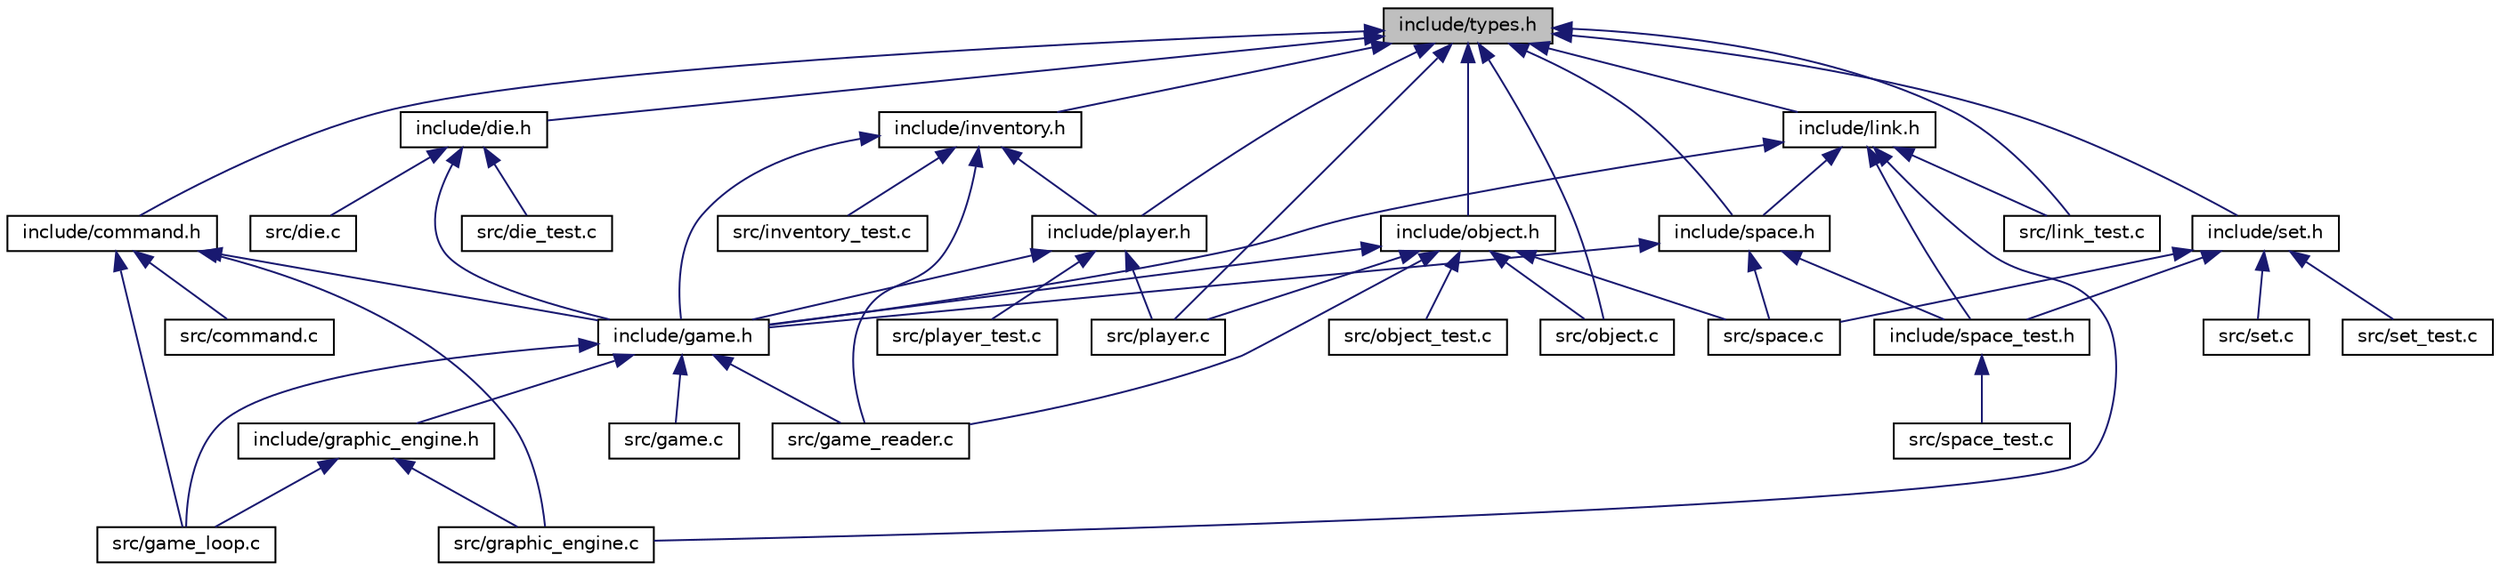 digraph "include/types.h"
{
 // LATEX_PDF_SIZE
  edge [fontname="Helvetica",fontsize="10",labelfontname="Helvetica",labelfontsize="10"];
  node [fontname="Helvetica",fontsize="10",shape=record];
  Node1 [label="include/types.h",height=0.2,width=0.4,color="black", fillcolor="grey75", style="filled", fontcolor="black",tooltip="Definde tipos comunes."];
  Node1 -> Node2 [dir="back",color="midnightblue",fontsize="10",style="solid"];
  Node2 [label="include/command.h",height=0.2,width=0.4,color="black", fillcolor="white", style="filled",URL="$command_8h.html",tooltip="Implementa el intérprete de comandos."];
  Node2 -> Node3 [dir="back",color="midnightblue",fontsize="10",style="solid"];
  Node3 [label="include/game.h",height=0.2,width=0.4,color="black", fillcolor="white", style="filled",URL="$game_8h.html",tooltip="Archivo cabecera de game.c contiene la estructura de datos game en la que se almacenan algunas caract..."];
  Node3 -> Node4 [dir="back",color="midnightblue",fontsize="10",style="solid"];
  Node4 [label="include/graphic_engine.h",height=0.2,width=0.4,color="black", fillcolor="white", style="filled",URL="$graphic__engine_8h.html",tooltip="Define un motor gráfico textual."];
  Node4 -> Node5 [dir="back",color="midnightblue",fontsize="10",style="solid"];
  Node5 [label="src/game_loop.c",height=0.2,width=0.4,color="black", fillcolor="white", style="filled",URL="$game__loop_8c.html",tooltip="Define el ciclo del juego."];
  Node4 -> Node6 [dir="back",color="midnightblue",fontsize="10",style="solid"];
  Node6 [label="src/graphic_engine.c",height=0.2,width=0.4,color="black", fillcolor="white", style="filled",URL="$graphic__engine_8c.html",tooltip="Define un motor gráfico textual."];
  Node3 -> Node7 [dir="back",color="midnightblue",fontsize="10",style="solid"];
  Node7 [label="src/game.c",height=0.2,width=0.4,color="black", fillcolor="white", style="filled",URL="$game_8c.html",tooltip="Implementa la interfaz del juego y todas las devoluciones de llamada asociadas para cada comando."];
  Node3 -> Node5 [dir="back",color="midnightblue",fontsize="10",style="solid"];
  Node3 -> Node8 [dir="back",color="midnightblue",fontsize="10",style="solid"];
  Node8 [label="src/game_reader.c",height=0.2,width=0.4,color="black", fillcolor="white", style="filled",URL="$game__reader_8c.html",tooltip="Implementa el inicio de juego y obtiene los valores iniciales de data.dat."];
  Node2 -> Node9 [dir="back",color="midnightblue",fontsize="10",style="solid"];
  Node9 [label="src/command.c",height=0.2,width=0.4,color="black", fillcolor="white", style="filled",URL="$command_8c.html",tooltip="Implementa el intérprete de comandos."];
  Node2 -> Node5 [dir="back",color="midnightblue",fontsize="10",style="solid"];
  Node2 -> Node6 [dir="back",color="midnightblue",fontsize="10",style="solid"];
  Node1 -> Node10 [dir="back",color="midnightblue",fontsize="10",style="solid"];
  Node10 [label="include/die.h",height=0.2,width=0.4,color="black", fillcolor="white", style="filled",URL="$die_8h.html",tooltip="Archivo cabecera del modulo die.h en el que se definen las funciones de die.c."];
  Node10 -> Node3 [dir="back",color="midnightblue",fontsize="10",style="solid"];
  Node10 -> Node11 [dir="back",color="midnightblue",fontsize="10",style="solid"];
  Node11 [label="src/die.c",height=0.2,width=0.4,color="black", fillcolor="white", style="filled",URL="$die_8c.html",tooltip="Módulo para aplicar funcionalidad al dado."];
  Node10 -> Node12 [dir="back",color="midnightblue",fontsize="10",style="solid"];
  Node12 [label="src/die_test.c",height=0.2,width=0.4,color="black", fillcolor="white", style="filled",URL="$die__test_8c.html",tooltip="It tests die module."];
  Node1 -> Node13 [dir="back",color="midnightblue",fontsize="10",style="solid"];
  Node13 [label="include/player.h",height=0.2,width=0.4,color="black", fillcolor="white", style="filled",URL="$player_8h.html",tooltip="Archivo cabecera de la función player.h, en el se define la estructura de datos Player y sus funcione..."];
  Node13 -> Node3 [dir="back",color="midnightblue",fontsize="10",style="solid"];
  Node13 -> Node14 [dir="back",color="midnightblue",fontsize="10",style="solid"];
  Node14 [label="src/player.c",height=0.2,width=0.4,color="black", fillcolor="white", style="filled",URL="$player_8c.html",tooltip="Se encarga del jugador."];
  Node13 -> Node15 [dir="back",color="midnightblue",fontsize="10",style="solid"];
  Node15 [label="src/player_test.c",height=0.2,width=0.4,color="black", fillcolor="white", style="filled",URL="$player__test_8c.html",tooltip="It tests player module."];
  Node1 -> Node16 [dir="back",color="midnightblue",fontsize="10",style="solid"];
  Node16 [label="include/inventory.h",height=0.2,width=0.4,color="black", fillcolor="white", style="filled",URL="$inventory_8h.html",tooltip="Define el inventario del jugador."];
  Node16 -> Node13 [dir="back",color="midnightblue",fontsize="10",style="solid"];
  Node16 -> Node3 [dir="back",color="midnightblue",fontsize="10",style="solid"];
  Node16 -> Node8 [dir="back",color="midnightblue",fontsize="10",style="solid"];
  Node16 -> Node17 [dir="back",color="midnightblue",fontsize="10",style="solid"];
  Node17 [label="src/inventory_test.c",height=0.2,width=0.4,color="black", fillcolor="white", style="filled",URL="$inventory__test_8c.html",tooltip="It tests inventory module."];
  Node1 -> Node18 [dir="back",color="midnightblue",fontsize="10",style="solid"];
  Node18 [label="include/object.h",height=0.2,width=0.4,color="black", fillcolor="white", style="filled",URL="$object_8h.html",tooltip="Archivo cabecera del modulo object.h, en el se define la estructura de datos Object y sus funciones."];
  Node18 -> Node3 [dir="back",color="midnightblue",fontsize="10",style="solid"];
  Node18 -> Node8 [dir="back",color="midnightblue",fontsize="10",style="solid"];
  Node18 -> Node19 [dir="back",color="midnightblue",fontsize="10",style="solid"];
  Node19 [label="src/object.c",height=0.2,width=0.4,color="black", fillcolor="white", style="filled",URL="$object_8c.html",tooltip="Implementa la estructura de datos abstractos Object, y las funciones que estan relacionadas con esta."];
  Node18 -> Node20 [dir="back",color="midnightblue",fontsize="10",style="solid"];
  Node20 [label="src/object_test.c",height=0.2,width=0.4,color="black", fillcolor="white", style="filled",URL="$object__test_8c.html",tooltip="It tests object module."];
  Node18 -> Node14 [dir="back",color="midnightblue",fontsize="10",style="solid"];
  Node18 -> Node21 [dir="back",color="midnightblue",fontsize="10",style="solid"];
  Node21 [label="src/space.c",height=0.2,width=0.4,color="black", fillcolor="white", style="filled",URL="$space_8c.html",tooltip="Se encarga de los espacios del juego."];
  Node1 -> Node22 [dir="back",color="midnightblue",fontsize="10",style="solid"];
  Node22 [label="include/space.h",height=0.2,width=0.4,color="black", fillcolor="white", style="filled",URL="$space_8h.html",tooltip="Define un espacio."];
  Node22 -> Node3 [dir="back",color="midnightblue",fontsize="10",style="solid"];
  Node22 -> Node23 [dir="back",color="midnightblue",fontsize="10",style="solid"];
  Node23 [label="include/space_test.h",height=0.2,width=0.4,color="black", fillcolor="white", style="filled",URL="$space__test_8h_source.html",tooltip=" "];
  Node23 -> Node24 [dir="back",color="midnightblue",fontsize="10",style="solid"];
  Node24 [label="src/space_test.c",height=0.2,width=0.4,color="black", fillcolor="white", style="filled",URL="$space__test_8c.html",tooltip="It tests space module."];
  Node22 -> Node21 [dir="back",color="midnightblue",fontsize="10",style="solid"];
  Node1 -> Node25 [dir="back",color="midnightblue",fontsize="10",style="solid"];
  Node25 [label="include/link.h",height=0.2,width=0.4,color="black", fillcolor="white", style="filled",URL="$link_8h.html",tooltip="Define los enlaces entre espacios."];
  Node25 -> Node22 [dir="back",color="midnightblue",fontsize="10",style="solid"];
  Node25 -> Node3 [dir="back",color="midnightblue",fontsize="10",style="solid"];
  Node25 -> Node23 [dir="back",color="midnightblue",fontsize="10",style="solid"];
  Node25 -> Node6 [dir="back",color="midnightblue",fontsize="10",style="solid"];
  Node25 -> Node26 [dir="back",color="midnightblue",fontsize="10",style="solid"];
  Node26 [label="src/link_test.c",height=0.2,width=0.4,color="black", fillcolor="white", style="filled",URL="$link__test_8c.html",tooltip="It tests link module."];
  Node1 -> Node27 [dir="back",color="midnightblue",fontsize="10",style="solid"];
  Node27 [label="include/set.h",height=0.2,width=0.4,color="black", fillcolor="white", style="filled",URL="$set_8h.html",tooltip="Archivo cabecera del modulo set.h, en el se define la estructura de datos Object y sus funciones."];
  Node27 -> Node23 [dir="back",color="midnightblue",fontsize="10",style="solid"];
  Node27 -> Node28 [dir="back",color="midnightblue",fontsize="10",style="solid"];
  Node28 [label="src/set.c",height=0.2,width=0.4,color="black", fillcolor="white", style="filled",URL="$set_8c.html",tooltip="Implementa la estructura de datos abstractos Set y sus funciones que se encargan del manejo de conjun..."];
  Node27 -> Node29 [dir="back",color="midnightblue",fontsize="10",style="solid"];
  Node29 [label="src/set_test.c",height=0.2,width=0.4,color="black", fillcolor="white", style="filled",URL="$set__test_8c.html",tooltip="It tests set module."];
  Node27 -> Node21 [dir="back",color="midnightblue",fontsize="10",style="solid"];
  Node1 -> Node26 [dir="back",color="midnightblue",fontsize="10",style="solid"];
  Node1 -> Node19 [dir="back",color="midnightblue",fontsize="10",style="solid"];
  Node1 -> Node14 [dir="back",color="midnightblue",fontsize="10",style="solid"];
}
